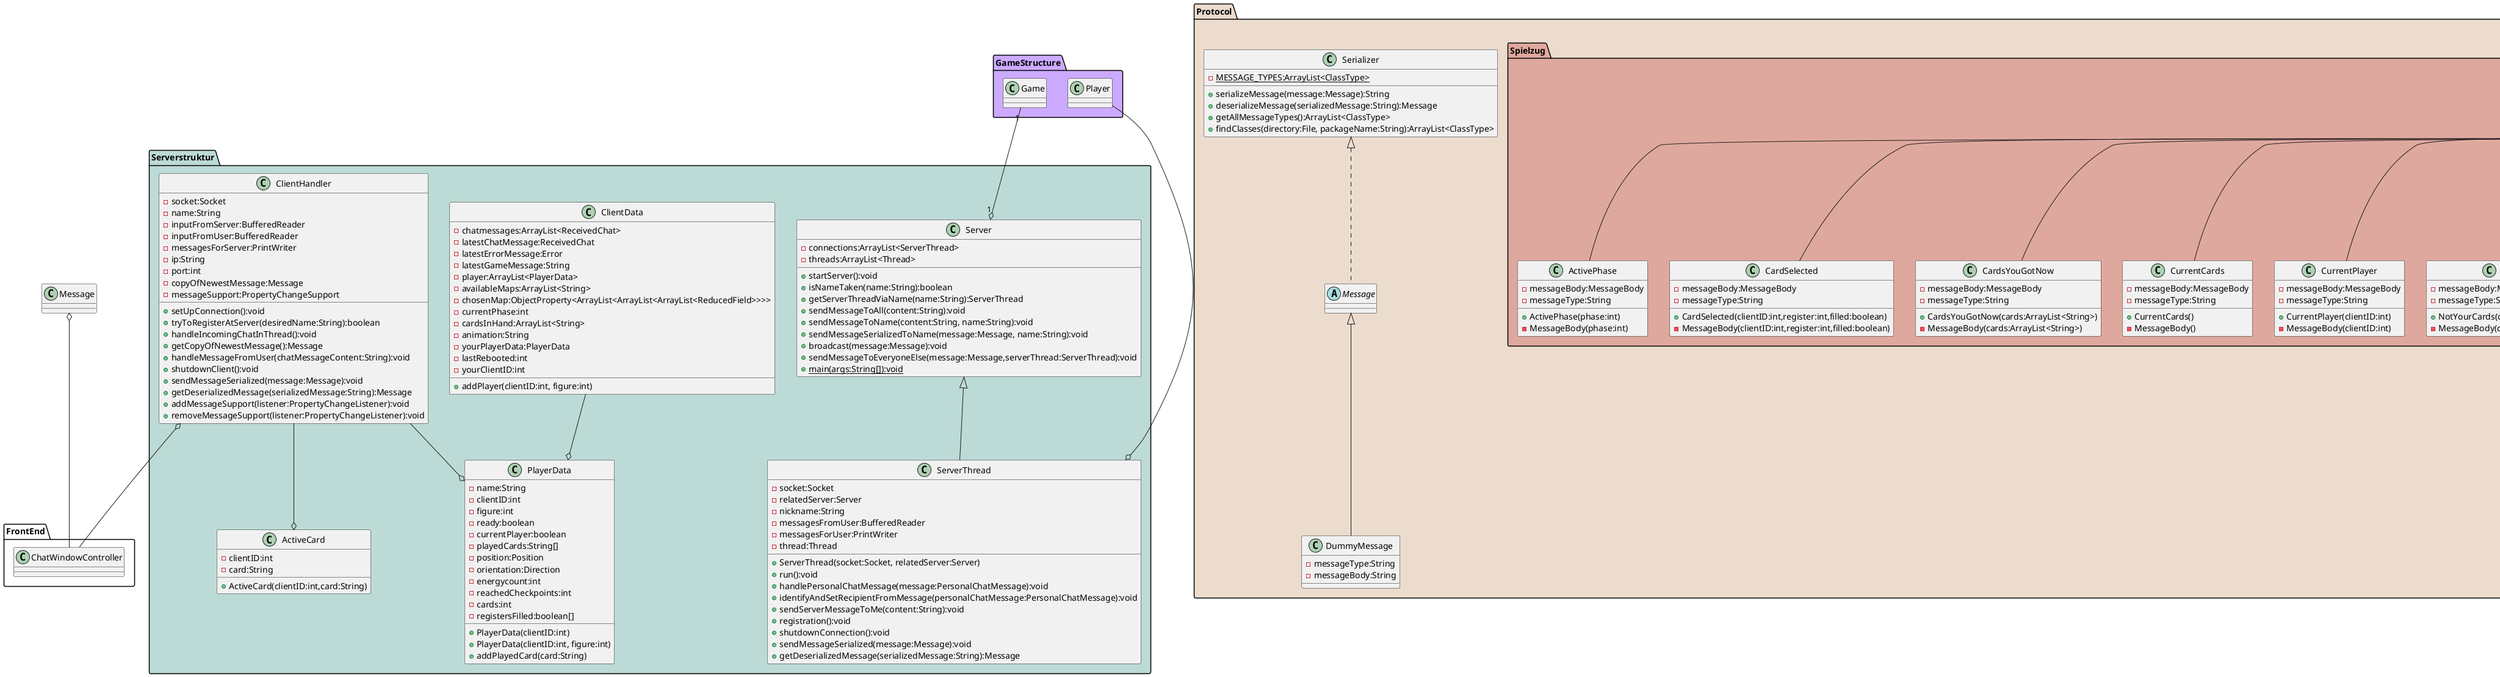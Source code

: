 @startuml
'https://plantuml.com/class-diagram

skinparam groupInheritance 2

page 2x2
skinparam pageMargin 10

package "Serverstruktur" #BDDBD6{

class PlayerData{
    - name:String
    - clientID:int
    - figure:int
    - ready:boolean
    - currentPlayer:boolean
    - playedCards:String[]
    - position:Position
    - orientation:Direction
    - energycount:int
    - reachedCheckpoints:int
    - cards:int
    - registersFilled:boolean[]
    + PlayerData(clientID:int)
    + PlayerData(clientID:int, figure:int)
    + addPlayedCard(card:String)
}

class ClientData{
    - chatmessages:ArrayList<ReceivedChat>
    - latestChatMessage:ReceivedChat
    - latestErrorMessage:Error
    - latestGameMessage:String
    - player:ArrayList<PlayerData>
    - availableMaps:ArrayList<String>
    - chosenMap:ObjectProperty<ArrayList<ArrayList<ArrayList<ReducedField>>>>
    - currentPhase:int
    - cardsInHand:ArrayList<String>
    - animation:String
    - yourPlayerData:PlayerData
    - lastRebooted:int
    - yourClientID:int
    + addPlayer(clientID:int, figure:int)
}

class ActiveCard{
 - clientID:int
 - card:String
 + ActiveCard(clientID:int,card:String)
}

class Server{
    - connections:ArrayList<ServerThread>
    - threads:ArrayList<Thread>
    + startServer():void
    + isNameTaken(name:String):boolean
    + getServerThreadViaName(name:String):ServerThread
    + sendMessageToAll(content:String):void
    + sendMessageToName(content:String, name:String):void
    + sendMessageSerializedToName(message:Message, name:String):void
    + broadcast(message:Message):void
    + sendMessageToEveryoneElse(message:Message,serverThread:ServerThread):void
    + {static} main(args:String[]):void
}
class ServerThread{
    - socket:Socket
    - relatedServer:Server
    - nickname:String
    - messagesFromUser:BufferedReader
    - messagesForUser:PrintWriter
    - thread:Thread
    + ServerThread(socket:Socket, relatedServer:Server)
    + run():void
    + handlePersonalChatMessage(message:PersonalChatMessage):void
    + identifyAndSetRecipientFromMessage(personalChatMessage:PersonalChatMessage):void
    + sendServerMessageToMe(content:String):void
    + registration():void
    + shutdownConnection():void
    + sendMessageSerialized(message:Message):void
    + getDeserializedMessage(serializedMessage:String):Message
}
class ClientHandler{
    - socket:Socket
    - name:String
    - inputFromServer:BufferedReader
    - inputFromUser:BufferedReader
    - messagesForServer:PrintWriter
    - ip:String
    - port:int
    - copyOfNewestMessage:Message
    - messageSupport:PropertyChangeSupport
    + setUpConnection():void
    + tryToRegisterAtServer(desiredName:String):boolean
    + handleIncomingChatInThread():void
    + getCopyOfNewestMessage():Message
    + handleMessageFromUser(chatMessageContent:String):void
    + shutdownClient():void
    + sendMessageSerialized(message:Message):void
    + getDeserializedMessage(serializedMessage:String):Message
    + addMessageSupport(listener:PropertyChangeListener):void
    + removeMessageSupport(listener:PropertyChangeListener):void
}
}

package "Protocol" #ECDCCE {
    abstract class Message implements Serializer

    class Serializer{
       - {static} MESSAGE_TYPES:ArrayList<ClassType>
       + serializeMessage(message:Message):String
       + deserializeMessage(serializedMessage:String):Message
       + getAllMessageTypes():ArrayList<ClassType>
       + findClasses(directory:File, packageName:String):ArrayList<ClassType>
    }

    class DummyMessage extends Message{
        - messageType:String
        - messageBody:String
    }

    package "Verbindungsaufbau" #E3BF9F{
          class HelloClient{
            - messageType:String
            - messageBody:MessageBody
            + HelloClient(protocol:String)
            - MessageBody(protocol:String)
          }
          class HelloServer extends Message{
            - messageType:String
            - messageBody:MessageBody
            + HelloServer(group:String,isAI:boolean,protocol:String)
            - MessageBody(group:String , isAI:boolean ,  protocol:String)
          }
          class Alive extends Message{
            - messageBody:MessageBody
            - messageType:String
            - MessageBody()
          }
          class Welcome extends Message{
            - messageBody:MessageBody
            - messageType:String
            + Welcome(clientID:int)
            - MessageBody(clientID:int)
          }
    }

    package "Chatnachrichten" #CA917D {
         class ConnectionUpdate extends Message{
           - messageBody:MessageBody
           - messageType:String
           + ConnectionUpdate(clientID:int,isConnected:boolean,action:String)
           - MessageBody(clientID:int,isConnected:boolean,action:String)
         }
         class Error extends Message{
            - messageBody:MessageBody
            - messageType:String
            + Error(error:String)
            - MessageBody(error:String)
         }
         class ReceivedChat extends Message{
            - messageBody:MessageBody
            - messageType:String
            + ReceivedChat(message:String,from:int,isPrivate:boolean)
            - MessageBody(message:String,from:int,isPrivate:boolean)
         }
         class SendChat extends Message{
            - messageBody:MessageBody
            - messageType:String
            + SendChat(message:String,to:int)
            - MessageBody(message:String,to:int)
         }
    }
    package "Spielkarten" #91B973{
        class CardPlayed extends Message{
            - messageBody:MessageBody
            - messageType:String
            + CardPlayed(clientID:int,card:String)
            - MessageBody(clientID:int,card:String)
        }
        class PlayCard extends Message{
            - messageBody:MessageBody
            - messageType:String
            + PlayCard(card:String)
            - MessageBody(error:String)
        }
    }
    package "Aktionen" #B5D69C{
        class Animation extends Message{
            - messageBody:MessageBody
            - messageType:String
            + Animation(type:String)
            - MessageBody(type:String)
        }
        class CheckPointReached extends Message{
            - messageBody:MessageBody
            - messageType:String
            + CheckPointReached(clientID:int,number:int)
            - MessageBody(clientID:int,number:int)
        }
        class Energy extends Message{
            - messageBody:MessageBody
            - messageType:String
            + Energy(clientID:int,count:int,source:String)
            - MessageBody(clientID:int,count:int,source:String)
        }
        class GameFinished extends Message{
            - messageBody:MessageBody
            - messageType:String
            + GameFinished(clientID:int)
            - MessageBody(clientID:int)
        }
        class Movement extends Message{
            - messageBody:MessageBody
            - messageType:String
            + Movement(clientID:int,x:int,y:int)
            - MessageBody(clientID:int,x:int,y:int)
        }
        class PlayerTurning extends Message{
            - messageBody:MessageBody
            - messageType:String
            + PlayerTurning(clientID:int, rotation:String)
            - MessageBody(clientID:int, rotation:String)
        }
        class Reboot extends Message{
            - messageBody:MessageBody
            - messageType:String
            + Reboot(clientID:int)
            - MessageBody(clientID:int)
        }
        class RebootDirection extends Message{
            - messageBody:MessageBody
            - messageType:String
            + RebootDirection(direction:String)
            - MessageBody(direction:String)
        }
    }
    package "Lobby" #DDD9A0{
        class GameStarted extends Message{
            - messageBody:MessageBody
            - messageType:String
            + GameStarted(gameboard:ArrayList<ArrayList<ArrayList<ReducedField>>>)
            - MessageBody(gameboard:ArrayList<ArrayList<ArrayList<ReducedField>>>)
        }
        class MapSelected extends Message{
            - messageBody:MessageBody
            - messageType:String
            + MapSelected(map:String)
            - MessageBody(map:String)
        }
        class PlayerAdded extends Message{
            - messageBody:MessageBody
            - messageType:String
            + PlayerAdded(clientID:int,name:String, figure:int)
            - MessageBody(clientID:int,name:String, figure:int)
        }
        class PlayerStatus extends Message{
            - messageBody:MessageBody
            - messageType:String
            + PlayerStatus(clientID:int,ready:boolean)
            - MessageBody(clientID:int,ready:boolean)
        }
        class PlayerValues extends Message{
            - messageBody:MessageBody
            - messageType:String
            + PlayerValues(name:String, figure:int)
            - MessageBody(name:String, figure:int)
        }
        class SelectedMap extends Message{
            - messageBody:MessageBody
            - messageType:String
            + SelectedMap(availableMaps:ArrayList<String>)
            - MessageBody(availableMaps:ArrayList<String>)
        }
        class SetStatus extends Message{
            - messageBody:MessageBody
            - messageType:String
            + SetStatus(ready:boolean)
            - MessageBody(ready:boolean)
        }
    }
    package "Spielzug" #DFA89E{
        class ActivePhase extends Message{
            - messageBody:MessageBody
            - messageType:String
            + ActivePhase(phase:int)
            - MessageBody(phase:int)
        }
        class CardSelected extends Message{
            - messageBody:MessageBody
            - messageType:String
            + CardSelected(clientID:int,register:int,filled:boolean)
            - MessageBody(clientID:int,register:int,filled:boolean)
        }
        class CardsYouGotNow extends Message{
            - messageBody:MessageBody
            - messageType:String
            + CardsYouGotNow(cards:ArrayList<String>)
            - MessageBody(cards:ArrayList<String>)
        }
        class CurrentCards extends Message{
            - messageBody:MessageBody
            - messageType:String
            + CurrentCards()
            - MessageBody()
        }
        class CurrentPlayer extends Message{
            - messageBody:MessageBody
            - messageType:String
            + CurrentPlayer(clientID:int)
            - MessageBody(clientID:int)
        }
        class NotYourCards extends Message{
            - messageBody:MessageBody
            - messageType:String
            + NotYourCards(clientID:int,cardsInHand:int)
            - MessageBody(clientID:int,cardsInHand:int)
        }
        class ReplaceCard extends Message{
            - messageBody:MessageBody
            - messageType:String
            + ReplaceCard(register:int,newCard:String,clientID:int)
            - MessageBody(register:int,newCard:String,clientID:int)
        }
        class SelectedCard extends Message{
            - messageBody:MessageBody
            - messageType:String
            + SelectedCard(card:String,register:int)
            - MessageBody(card:String,register:int)
        }
        class SelectionFinished extends Message{
            - messageBody:MessageBody
            - messageType:String
            + SelectionFinished(clientID:int)
            - MessageBody(clientID:int)
        }
        class SetStartingPoint extends Message{
            - messageBody:MessageBody
            - messageType:String
            + SetStartingPoint(x:int,y:int)
            - MessageBody(x:int,y:int)
        }
        class ShuffleCoding extends Message{
            - messageBody:MessageBody
            - messageType:String
            + ShuffleCoding(clientID:int)
            - MessageBody(clientID:int)
        }
        class StartingPointTaken extends Message{
            - messageBody:MessageBody
            - messageType:String
            + StartingPointTaken(x:int,y:int,(clientID:int)
            - MessageBody(x:int,y:int,clientID:int)
        }
        class TimerEnded extends Message{
            - messageBody:MessageBody
            - messageType:String
            + TimerEnded(clientIDs:ArrayList<Integer>)
            - MessageBody(clientIDs:ArrayList<Integer>)
        }
        class TimerStarted extends Message{
            - messageBody:MessageBody
            - messageType:String
            + TimerStarted()
            - MessageBody()
        }
        class YourCards extends Message{
            - messageBody:MessageBody
            - messageType:String
            + YourCards(cardsInHand:ArrayList<String>))
            - MessageBody(cardsInHand:ArrayList<String>))
        }
    }
}

package "FrontEnd"{
    class ChatWindowController
}


package "GameStructure" #CCAAFF{
  class Game
  class Player
}

Player --o ServerThread

Game "1" --o "1" Server

Server <|-- ServerThread

ClientHandler --o ActiveCard
ClientHandler --o PlayerData
ClientHandler o-- ChatWindowController

ClientData --o PlayerData

Message o-- ChatWindowController

@enduml